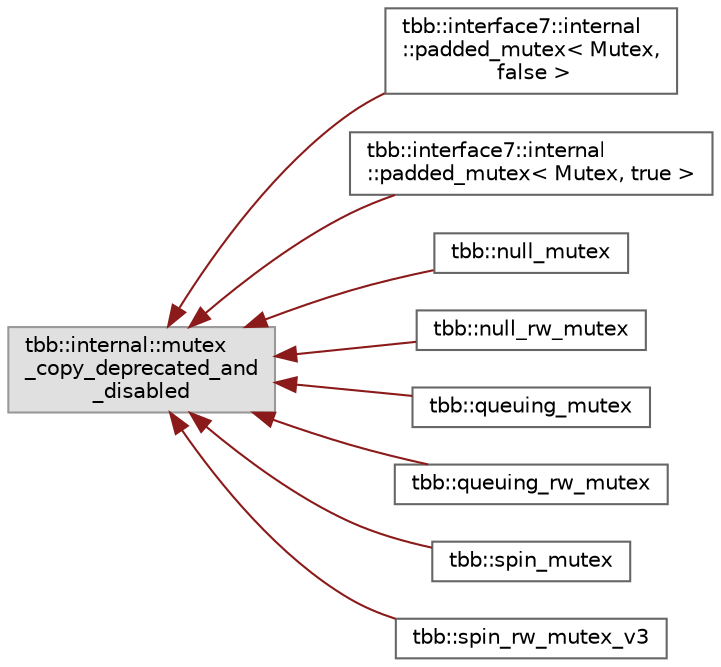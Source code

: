 digraph "类继承关系图"
{
 // LATEX_PDF_SIZE
  bgcolor="transparent";
  edge [fontname=Helvetica,fontsize=10,labelfontname=Helvetica,labelfontsize=10];
  node [fontname=Helvetica,fontsize=10,shape=box,height=0.2,width=0.4];
  rankdir="LR";
  Node0 [id="Node000000",label="tbb::internal::mutex\l_copy_deprecated_and\l_disabled",height=0.2,width=0.4,color="grey60", fillcolor="#E0E0E0", style="filled",tooltip=" "];
  Node0 -> Node1 [id="edge7108_Node000000_Node000001",dir="back",color="firebrick4",style="solid",tooltip=" "];
  Node1 [id="Node000001",label="tbb::interface7::internal\l::padded_mutex\< Mutex,\l false \>",height=0.2,width=0.4,color="grey40", fillcolor="white", style="filled",URL="$classtbb_1_1interface7_1_1internal_1_1padded__mutex_3_01_mutex_00_01false_01_4.html",tooltip=" "];
  Node0 -> Node2 [id="edge7109_Node000000_Node000002",dir="back",color="firebrick4",style="solid",tooltip=" "];
  Node2 [id="Node000002",label="tbb::interface7::internal\l::padded_mutex\< Mutex, true \>",height=0.2,width=0.4,color="grey40", fillcolor="white", style="filled",URL="$classtbb_1_1interface7_1_1internal_1_1padded__mutex_3_01_mutex_00_01true_01_4.html",tooltip=" "];
  Node0 -> Node3 [id="edge7110_Node000000_Node000003",dir="back",color="firebrick4",style="solid",tooltip=" "];
  Node3 [id="Node000003",label="tbb::null_mutex",height=0.2,width=0.4,color="grey40", fillcolor="white", style="filled",URL="$classtbb_1_1null__mutex.html",tooltip="A mutex which does nothing"];
  Node0 -> Node4 [id="edge7111_Node000000_Node000004",dir="back",color="firebrick4",style="solid",tooltip=" "];
  Node4 [id="Node000004",label="tbb::null_rw_mutex",height=0.2,width=0.4,color="grey40", fillcolor="white", style="filled",URL="$classtbb_1_1null__rw__mutex.html",tooltip="A rw mutex which does nothing"];
  Node0 -> Node5 [id="edge7112_Node000000_Node000005",dir="back",color="firebrick4",style="solid",tooltip=" "];
  Node5 [id="Node000005",label="tbb::queuing_mutex",height=0.2,width=0.4,color="grey40", fillcolor="white", style="filled",URL="$classtbb_1_1queuing__mutex.html",tooltip="Queuing mutex with local-only spinning."];
  Node0 -> Node6 [id="edge7113_Node000000_Node000006",dir="back",color="firebrick4",style="solid",tooltip=" "];
  Node6 [id="Node000006",label="tbb::queuing_rw_mutex",height=0.2,width=0.4,color="grey40", fillcolor="white", style="filled",URL="$classtbb_1_1queuing__rw__mutex.html",tooltip="Queuing reader-writer mutex with local-only spinning."];
  Node0 -> Node7 [id="edge7114_Node000000_Node000007",dir="back",color="firebrick4",style="solid",tooltip=" "];
  Node7 [id="Node000007",label="tbb::spin_mutex",height=0.2,width=0.4,color="grey40", fillcolor="white", style="filled",URL="$classtbb_1_1spin__mutex.html",tooltip="A lock that occupies a single byte."];
  Node0 -> Node8 [id="edge7115_Node000000_Node000008",dir="back",color="firebrick4",style="solid",tooltip=" "];
  Node8 [id="Node000008",label="tbb::spin_rw_mutex_v3",height=0.2,width=0.4,color="grey40", fillcolor="white", style="filled",URL="$classtbb_1_1spin__rw__mutex__v3.html",tooltip="Fast, unfair, spinning reader-writer lock with backoff and writer-preference"];
}
